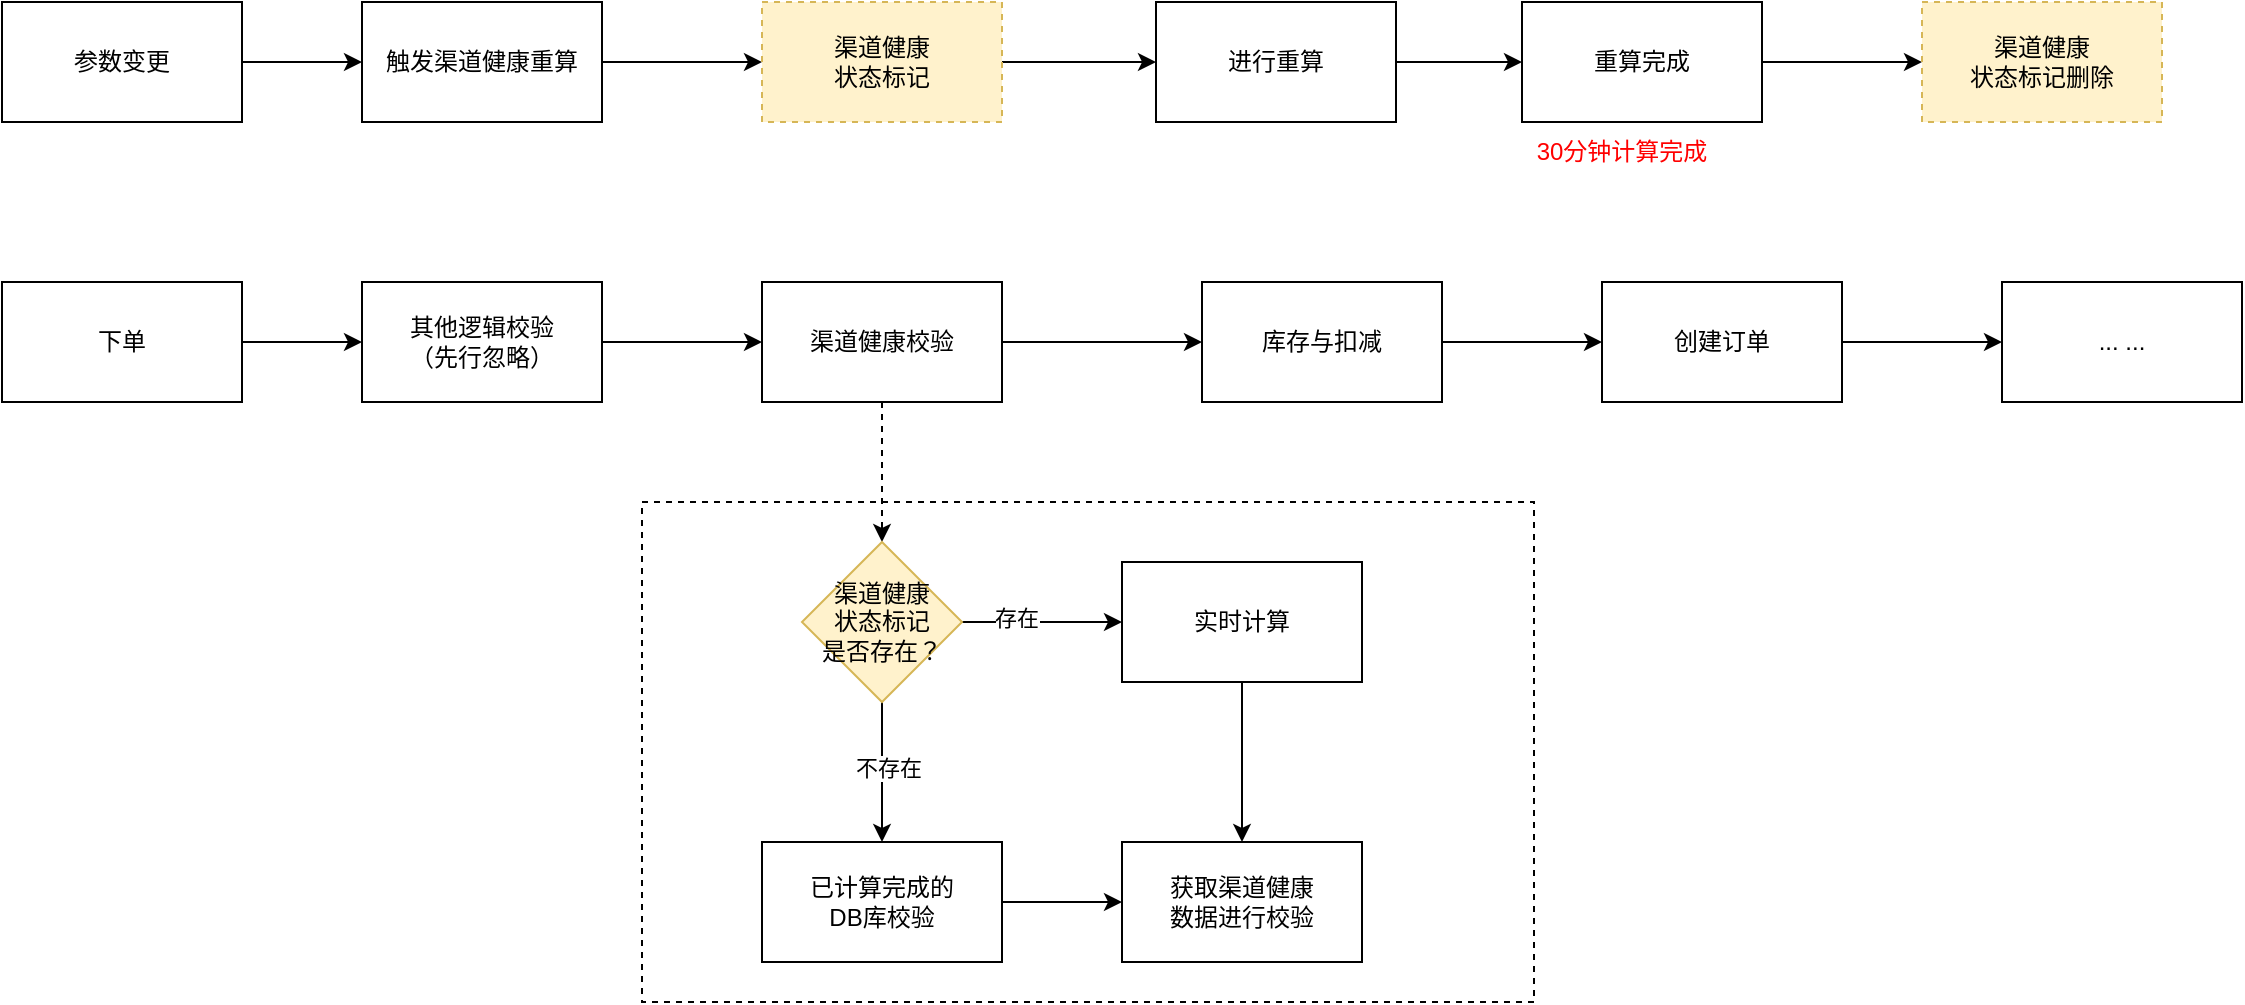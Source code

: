 <mxfile version="24.7.10">
  <diagram name="第 1 页" id="MpmdEyuBs_y8U7lndru3">
    <mxGraphModel dx="1379" dy="793" grid="1" gridSize="10" guides="1" tooltips="1" connect="1" arrows="1" fold="1" page="1" pageScale="1" pageWidth="827" pageHeight="1169" math="0" shadow="0">
      <root>
        <mxCell id="0" />
        <mxCell id="1" parent="0" />
        <mxCell id="OeRCZkEg32iytggvrvZm-74" value="" style="rounded=0;whiteSpace=wrap;html=1;dashed=1;" vertex="1" parent="1">
          <mxGeometry x="570" y="730" width="446" height="250" as="geometry" />
        </mxCell>
        <mxCell id="OeRCZkEg32iytggvrvZm-30" style="edgeStyle=orthogonalEdgeStyle;rounded=0;orthogonalLoop=1;jettySize=auto;html=1;exitX=1;exitY=0.5;exitDx=0;exitDy=0;entryX=0;entryY=0.5;entryDx=0;entryDy=0;" edge="1" parent="1" source="OeRCZkEg32iytggvrvZm-1" target="OeRCZkEg32iytggvrvZm-29">
          <mxGeometry relative="1" as="geometry" />
        </mxCell>
        <mxCell id="OeRCZkEg32iytggvrvZm-1" value="参数变更" style="rounded=0;whiteSpace=wrap;html=1;" vertex="1" parent="1">
          <mxGeometry x="250" y="480" width="120" height="60" as="geometry" />
        </mxCell>
        <mxCell id="OeRCZkEg32iytggvrvZm-14" value="&lt;font color=&quot;#ff0000&quot;&gt;30分钟计算完成&lt;/font&gt;" style="text;html=1;align=center;verticalAlign=middle;whiteSpace=wrap;rounded=0;" vertex="1" parent="1">
          <mxGeometry x="1010" y="540" width="100" height="30" as="geometry" />
        </mxCell>
        <mxCell id="OeRCZkEg32iytggvrvZm-32" style="edgeStyle=orthogonalEdgeStyle;rounded=0;orthogonalLoop=1;jettySize=auto;html=1;exitX=1;exitY=0.5;exitDx=0;exitDy=0;entryX=0;entryY=0.5;entryDx=0;entryDy=0;" edge="1" parent="1" source="OeRCZkEg32iytggvrvZm-29" target="OeRCZkEg32iytggvrvZm-31">
          <mxGeometry relative="1" as="geometry" />
        </mxCell>
        <mxCell id="OeRCZkEg32iytggvrvZm-29" value="触发渠道健康重算" style="rounded=0;whiteSpace=wrap;html=1;" vertex="1" parent="1">
          <mxGeometry x="430" y="480" width="120" height="60" as="geometry" />
        </mxCell>
        <mxCell id="OeRCZkEg32iytggvrvZm-34" value="" style="edgeStyle=orthogonalEdgeStyle;rounded=0;orthogonalLoop=1;jettySize=auto;html=1;" edge="1" parent="1" source="OeRCZkEg32iytggvrvZm-31" target="OeRCZkEg32iytggvrvZm-33">
          <mxGeometry relative="1" as="geometry" />
        </mxCell>
        <mxCell id="OeRCZkEg32iytggvrvZm-31" value="渠道健康&lt;br&gt;状态标记" style="rounded=0;whiteSpace=wrap;html=1;fillColor=#fff2cc;strokeColor=#d6b656;dashed=1;" vertex="1" parent="1">
          <mxGeometry x="630" y="480" width="120" height="60" as="geometry" />
        </mxCell>
        <mxCell id="OeRCZkEg32iytggvrvZm-36" value="" style="edgeStyle=orthogonalEdgeStyle;rounded=0;orthogonalLoop=1;jettySize=auto;html=1;" edge="1" parent="1" source="OeRCZkEg32iytggvrvZm-33" target="OeRCZkEg32iytggvrvZm-35">
          <mxGeometry relative="1" as="geometry" />
        </mxCell>
        <mxCell id="OeRCZkEg32iytggvrvZm-33" value="进行重算" style="rounded=0;whiteSpace=wrap;html=1;" vertex="1" parent="1">
          <mxGeometry x="827" y="480" width="120" height="60" as="geometry" />
        </mxCell>
        <mxCell id="OeRCZkEg32iytggvrvZm-38" value="" style="edgeStyle=orthogonalEdgeStyle;rounded=0;orthogonalLoop=1;jettySize=auto;html=1;" edge="1" parent="1" source="OeRCZkEg32iytggvrvZm-35" target="OeRCZkEg32iytggvrvZm-37">
          <mxGeometry relative="1" as="geometry" />
        </mxCell>
        <mxCell id="OeRCZkEg32iytggvrvZm-35" value="重算完成" style="rounded=0;whiteSpace=wrap;html=1;" vertex="1" parent="1">
          <mxGeometry x="1010" y="480" width="120" height="60" as="geometry" />
        </mxCell>
        <mxCell id="OeRCZkEg32iytggvrvZm-37" value="渠道健康&lt;br&gt;状态标记删除" style="rounded=0;whiteSpace=wrap;html=1;fillColor=#fff2cc;strokeColor=#d6b656;dashed=1;" vertex="1" parent="1">
          <mxGeometry x="1210" y="480" width="120" height="60" as="geometry" />
        </mxCell>
        <mxCell id="OeRCZkEg32iytggvrvZm-41" value="" style="edgeStyle=orthogonalEdgeStyle;rounded=0;orthogonalLoop=1;jettySize=auto;html=1;" edge="1" parent="1" source="OeRCZkEg32iytggvrvZm-39" target="OeRCZkEg32iytggvrvZm-40">
          <mxGeometry relative="1" as="geometry" />
        </mxCell>
        <mxCell id="OeRCZkEg32iytggvrvZm-39" value="下单" style="rounded=0;whiteSpace=wrap;html=1;" vertex="1" parent="1">
          <mxGeometry x="250" y="620" width="120" height="60" as="geometry" />
        </mxCell>
        <mxCell id="OeRCZkEg32iytggvrvZm-43" value="" style="edgeStyle=orthogonalEdgeStyle;rounded=0;orthogonalLoop=1;jettySize=auto;html=1;" edge="1" parent="1" source="OeRCZkEg32iytggvrvZm-40" target="OeRCZkEg32iytggvrvZm-42">
          <mxGeometry relative="1" as="geometry" />
        </mxCell>
        <mxCell id="OeRCZkEg32iytggvrvZm-40" value="其他逻辑校验&lt;br&gt;（先行忽略）" style="rounded=0;whiteSpace=wrap;html=1;" vertex="1" parent="1">
          <mxGeometry x="430" y="620" width="120" height="60" as="geometry" />
        </mxCell>
        <mxCell id="OeRCZkEg32iytggvrvZm-45" value="" style="edgeStyle=orthogonalEdgeStyle;rounded=0;orthogonalLoop=1;jettySize=auto;html=1;" edge="1" parent="1" source="OeRCZkEg32iytggvrvZm-42">
          <mxGeometry relative="1" as="geometry">
            <mxPoint x="850" y="650" as="targetPoint" />
          </mxGeometry>
        </mxCell>
        <mxCell id="OeRCZkEg32iytggvrvZm-57" style="edgeStyle=orthogonalEdgeStyle;rounded=0;orthogonalLoop=1;jettySize=auto;html=1;exitX=0.5;exitY=1;exitDx=0;exitDy=0;entryX=0.5;entryY=0;entryDx=0;entryDy=0;dashed=1;" edge="1" parent="1" source="OeRCZkEg32iytggvrvZm-42" target="OeRCZkEg32iytggvrvZm-54">
          <mxGeometry relative="1" as="geometry" />
        </mxCell>
        <mxCell id="OeRCZkEg32iytggvrvZm-42" value="渠道健康校验" style="rounded=0;whiteSpace=wrap;html=1;" vertex="1" parent="1">
          <mxGeometry x="630" y="620" width="120" height="60" as="geometry" />
        </mxCell>
        <mxCell id="OeRCZkEg32iytggvrvZm-51" value="" style="edgeStyle=orthogonalEdgeStyle;rounded=0;orthogonalLoop=1;jettySize=auto;html=1;" edge="1" parent="1" source="OeRCZkEg32iytggvrvZm-54" target="OeRCZkEg32iytggvrvZm-55">
          <mxGeometry relative="1" as="geometry" />
        </mxCell>
        <mxCell id="OeRCZkEg32iytggvrvZm-52" value="存在" style="edgeLabel;html=1;align=center;verticalAlign=middle;resizable=0;points=[];" vertex="1" connectable="0" parent="OeRCZkEg32iytggvrvZm-51">
          <mxGeometry x="-0.333" y="2" relative="1" as="geometry">
            <mxPoint as="offset" />
          </mxGeometry>
        </mxCell>
        <mxCell id="OeRCZkEg32iytggvrvZm-53" value="" style="edgeStyle=orthogonalEdgeStyle;rounded=0;orthogonalLoop=1;jettySize=auto;html=1;" edge="1" parent="1" source="OeRCZkEg32iytggvrvZm-54" target="OeRCZkEg32iytggvrvZm-56">
          <mxGeometry relative="1" as="geometry" />
        </mxCell>
        <mxCell id="OeRCZkEg32iytggvrvZm-66" value="不存在" style="edgeLabel;html=1;align=center;verticalAlign=middle;resizable=0;points=[];" vertex="1" connectable="0" parent="OeRCZkEg32iytggvrvZm-53">
          <mxGeometry x="-0.067" y="3" relative="1" as="geometry">
            <mxPoint as="offset" />
          </mxGeometry>
        </mxCell>
        <mxCell id="OeRCZkEg32iytggvrvZm-54" value="渠道健康&lt;br&gt;状态标记&lt;br&gt;是否存在？" style="rhombus;whiteSpace=wrap;html=1;rounded=0;fillColor=#fff2cc;strokeColor=#d6b656;" vertex="1" parent="1">
          <mxGeometry x="650" y="750" width="80" height="80" as="geometry" />
        </mxCell>
        <mxCell id="OeRCZkEg32iytggvrvZm-68" value="" style="edgeStyle=orthogonalEdgeStyle;rounded=0;orthogonalLoop=1;jettySize=auto;html=1;" edge="1" parent="1" source="OeRCZkEg32iytggvrvZm-55" target="OeRCZkEg32iytggvrvZm-67">
          <mxGeometry relative="1" as="geometry" />
        </mxCell>
        <mxCell id="OeRCZkEg32iytggvrvZm-55" value="实时计算" style="whiteSpace=wrap;html=1;rounded=0;" vertex="1" parent="1">
          <mxGeometry x="810" y="760" width="120" height="60" as="geometry" />
        </mxCell>
        <mxCell id="OeRCZkEg32iytggvrvZm-69" style="edgeStyle=orthogonalEdgeStyle;rounded=0;orthogonalLoop=1;jettySize=auto;html=1;exitX=1;exitY=0.5;exitDx=0;exitDy=0;entryX=0;entryY=0.5;entryDx=0;entryDy=0;" edge="1" parent="1" source="OeRCZkEg32iytggvrvZm-56" target="OeRCZkEg32iytggvrvZm-67">
          <mxGeometry relative="1" as="geometry" />
        </mxCell>
        <mxCell id="OeRCZkEg32iytggvrvZm-56" value="已计算完成的&lt;br&gt;DB库校验" style="whiteSpace=wrap;html=1;rounded=0;" vertex="1" parent="1">
          <mxGeometry x="630" y="900" width="120" height="60" as="geometry" />
        </mxCell>
        <mxCell id="OeRCZkEg32iytggvrvZm-60" value="" style="edgeStyle=orthogonalEdgeStyle;rounded=0;orthogonalLoop=1;jettySize=auto;html=1;" edge="1" parent="1" source="OeRCZkEg32iytggvrvZm-58" target="OeRCZkEg32iytggvrvZm-59">
          <mxGeometry relative="1" as="geometry" />
        </mxCell>
        <mxCell id="OeRCZkEg32iytggvrvZm-58" value="库存与扣减" style="rounded=0;whiteSpace=wrap;html=1;" vertex="1" parent="1">
          <mxGeometry x="850" y="620" width="120" height="60" as="geometry" />
        </mxCell>
        <mxCell id="OeRCZkEg32iytggvrvZm-62" value="" style="edgeStyle=orthogonalEdgeStyle;rounded=0;orthogonalLoop=1;jettySize=auto;html=1;" edge="1" parent="1" source="OeRCZkEg32iytggvrvZm-59" target="OeRCZkEg32iytggvrvZm-61">
          <mxGeometry relative="1" as="geometry" />
        </mxCell>
        <mxCell id="OeRCZkEg32iytggvrvZm-59" value="创建订单" style="rounded=0;whiteSpace=wrap;html=1;" vertex="1" parent="1">
          <mxGeometry x="1050" y="620" width="120" height="60" as="geometry" />
        </mxCell>
        <mxCell id="OeRCZkEg32iytggvrvZm-61" value="... ..." style="rounded=0;whiteSpace=wrap;html=1;" vertex="1" parent="1">
          <mxGeometry x="1250" y="620" width="120" height="60" as="geometry" />
        </mxCell>
        <mxCell id="OeRCZkEg32iytggvrvZm-67" value="获取渠道健康&lt;br&gt;数据进行校验" style="whiteSpace=wrap;html=1;rounded=0;" vertex="1" parent="1">
          <mxGeometry x="810" y="900" width="120" height="60" as="geometry" />
        </mxCell>
      </root>
    </mxGraphModel>
  </diagram>
</mxfile>
